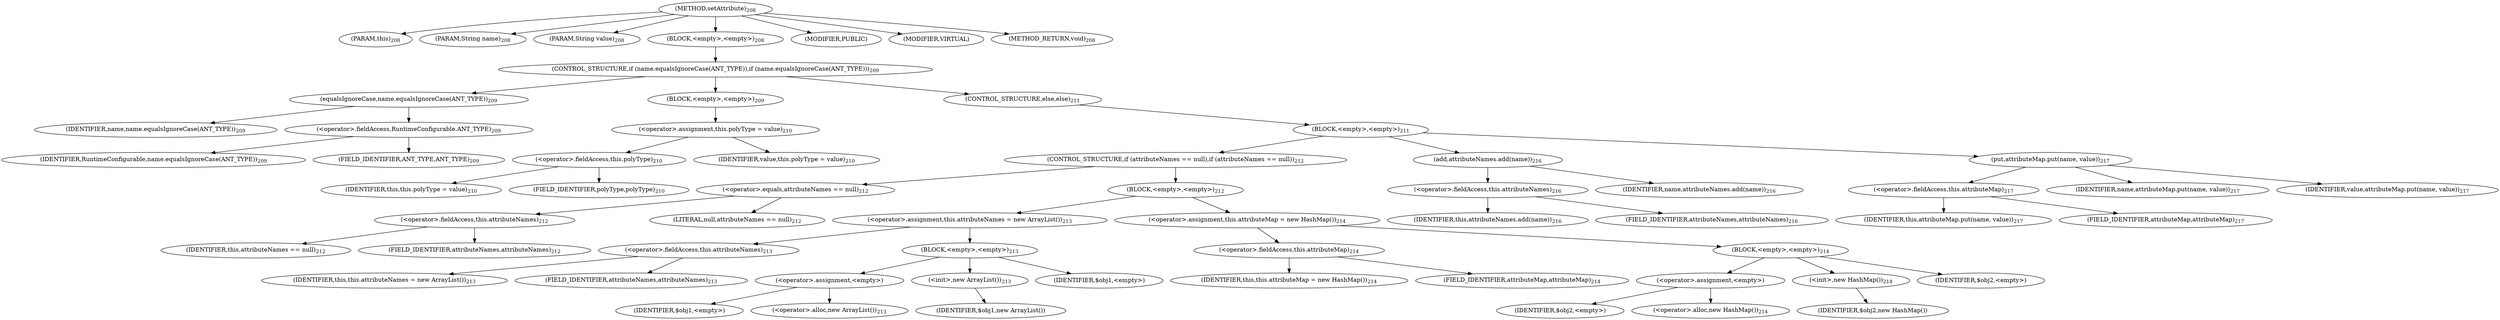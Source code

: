 digraph "setAttribute" {  
"243" [label = <(METHOD,setAttribute)<SUB>208</SUB>> ]
"14" [label = <(PARAM,this)<SUB>208</SUB>> ]
"244" [label = <(PARAM,String name)<SUB>208</SUB>> ]
"245" [label = <(PARAM,String value)<SUB>208</SUB>> ]
"246" [label = <(BLOCK,&lt;empty&gt;,&lt;empty&gt;)<SUB>208</SUB>> ]
"247" [label = <(CONTROL_STRUCTURE,if (name.equalsIgnoreCase(ANT_TYPE)),if (name.equalsIgnoreCase(ANT_TYPE)))<SUB>209</SUB>> ]
"248" [label = <(equalsIgnoreCase,name.equalsIgnoreCase(ANT_TYPE))<SUB>209</SUB>> ]
"249" [label = <(IDENTIFIER,name,name.equalsIgnoreCase(ANT_TYPE))<SUB>209</SUB>> ]
"250" [label = <(&lt;operator&gt;.fieldAccess,RuntimeConfigurable.ANT_TYPE)<SUB>209</SUB>> ]
"251" [label = <(IDENTIFIER,RuntimeConfigurable,name.equalsIgnoreCase(ANT_TYPE))<SUB>209</SUB>> ]
"252" [label = <(FIELD_IDENTIFIER,ANT_TYPE,ANT_TYPE)<SUB>209</SUB>> ]
"253" [label = <(BLOCK,&lt;empty&gt;,&lt;empty&gt;)<SUB>209</SUB>> ]
"254" [label = <(&lt;operator&gt;.assignment,this.polyType = value)<SUB>210</SUB>> ]
"255" [label = <(&lt;operator&gt;.fieldAccess,this.polyType)<SUB>210</SUB>> ]
"13" [label = <(IDENTIFIER,this,this.polyType = value)<SUB>210</SUB>> ]
"256" [label = <(FIELD_IDENTIFIER,polyType,polyType)<SUB>210</SUB>> ]
"257" [label = <(IDENTIFIER,value,this.polyType = value)<SUB>210</SUB>> ]
"258" [label = <(CONTROL_STRUCTURE,else,else)<SUB>211</SUB>> ]
"259" [label = <(BLOCK,&lt;empty&gt;,&lt;empty&gt;)<SUB>211</SUB>> ]
"260" [label = <(CONTROL_STRUCTURE,if (attributeNames == null),if (attributeNames == null))<SUB>212</SUB>> ]
"261" [label = <(&lt;operator&gt;.equals,attributeNames == null)<SUB>212</SUB>> ]
"262" [label = <(&lt;operator&gt;.fieldAccess,this.attributeNames)<SUB>212</SUB>> ]
"263" [label = <(IDENTIFIER,this,attributeNames == null)<SUB>212</SUB>> ]
"264" [label = <(FIELD_IDENTIFIER,attributeNames,attributeNames)<SUB>212</SUB>> ]
"265" [label = <(LITERAL,null,attributeNames == null)<SUB>212</SUB>> ]
"266" [label = <(BLOCK,&lt;empty&gt;,&lt;empty&gt;)<SUB>212</SUB>> ]
"267" [label = <(&lt;operator&gt;.assignment,this.attributeNames = new ArrayList())<SUB>213</SUB>> ]
"268" [label = <(&lt;operator&gt;.fieldAccess,this.attributeNames)<SUB>213</SUB>> ]
"269" [label = <(IDENTIFIER,this,this.attributeNames = new ArrayList())<SUB>213</SUB>> ]
"270" [label = <(FIELD_IDENTIFIER,attributeNames,attributeNames)<SUB>213</SUB>> ]
"271" [label = <(BLOCK,&lt;empty&gt;,&lt;empty&gt;)<SUB>213</SUB>> ]
"272" [label = <(&lt;operator&gt;.assignment,&lt;empty&gt;)> ]
"273" [label = <(IDENTIFIER,$obj1,&lt;empty&gt;)> ]
"274" [label = <(&lt;operator&gt;.alloc,new ArrayList())<SUB>213</SUB>> ]
"275" [label = <(&lt;init&gt;,new ArrayList())<SUB>213</SUB>> ]
"276" [label = <(IDENTIFIER,$obj1,new ArrayList())> ]
"277" [label = <(IDENTIFIER,$obj1,&lt;empty&gt;)> ]
"278" [label = <(&lt;operator&gt;.assignment,this.attributeMap = new HashMap())<SUB>214</SUB>> ]
"279" [label = <(&lt;operator&gt;.fieldAccess,this.attributeMap)<SUB>214</SUB>> ]
"280" [label = <(IDENTIFIER,this,this.attributeMap = new HashMap())<SUB>214</SUB>> ]
"281" [label = <(FIELD_IDENTIFIER,attributeMap,attributeMap)<SUB>214</SUB>> ]
"282" [label = <(BLOCK,&lt;empty&gt;,&lt;empty&gt;)<SUB>214</SUB>> ]
"283" [label = <(&lt;operator&gt;.assignment,&lt;empty&gt;)> ]
"284" [label = <(IDENTIFIER,$obj2,&lt;empty&gt;)> ]
"285" [label = <(&lt;operator&gt;.alloc,new HashMap())<SUB>214</SUB>> ]
"286" [label = <(&lt;init&gt;,new HashMap())<SUB>214</SUB>> ]
"287" [label = <(IDENTIFIER,$obj2,new HashMap())> ]
"288" [label = <(IDENTIFIER,$obj2,&lt;empty&gt;)> ]
"289" [label = <(add,attributeNames.add(name))<SUB>216</SUB>> ]
"290" [label = <(&lt;operator&gt;.fieldAccess,this.attributeNames)<SUB>216</SUB>> ]
"291" [label = <(IDENTIFIER,this,attributeNames.add(name))<SUB>216</SUB>> ]
"292" [label = <(FIELD_IDENTIFIER,attributeNames,attributeNames)<SUB>216</SUB>> ]
"293" [label = <(IDENTIFIER,name,attributeNames.add(name))<SUB>216</SUB>> ]
"294" [label = <(put,attributeMap.put(name, value))<SUB>217</SUB>> ]
"295" [label = <(&lt;operator&gt;.fieldAccess,this.attributeMap)<SUB>217</SUB>> ]
"296" [label = <(IDENTIFIER,this,attributeMap.put(name, value))<SUB>217</SUB>> ]
"297" [label = <(FIELD_IDENTIFIER,attributeMap,attributeMap)<SUB>217</SUB>> ]
"298" [label = <(IDENTIFIER,name,attributeMap.put(name, value))<SUB>217</SUB>> ]
"299" [label = <(IDENTIFIER,value,attributeMap.put(name, value))<SUB>217</SUB>> ]
"300" [label = <(MODIFIER,PUBLIC)> ]
"301" [label = <(MODIFIER,VIRTUAL)> ]
"302" [label = <(METHOD_RETURN,void)<SUB>208</SUB>> ]
  "243" -> "14" 
  "243" -> "244" 
  "243" -> "245" 
  "243" -> "246" 
  "243" -> "300" 
  "243" -> "301" 
  "243" -> "302" 
  "246" -> "247" 
  "247" -> "248" 
  "247" -> "253" 
  "247" -> "258" 
  "248" -> "249" 
  "248" -> "250" 
  "250" -> "251" 
  "250" -> "252" 
  "253" -> "254" 
  "254" -> "255" 
  "254" -> "257" 
  "255" -> "13" 
  "255" -> "256" 
  "258" -> "259" 
  "259" -> "260" 
  "259" -> "289" 
  "259" -> "294" 
  "260" -> "261" 
  "260" -> "266" 
  "261" -> "262" 
  "261" -> "265" 
  "262" -> "263" 
  "262" -> "264" 
  "266" -> "267" 
  "266" -> "278" 
  "267" -> "268" 
  "267" -> "271" 
  "268" -> "269" 
  "268" -> "270" 
  "271" -> "272" 
  "271" -> "275" 
  "271" -> "277" 
  "272" -> "273" 
  "272" -> "274" 
  "275" -> "276" 
  "278" -> "279" 
  "278" -> "282" 
  "279" -> "280" 
  "279" -> "281" 
  "282" -> "283" 
  "282" -> "286" 
  "282" -> "288" 
  "283" -> "284" 
  "283" -> "285" 
  "286" -> "287" 
  "289" -> "290" 
  "289" -> "293" 
  "290" -> "291" 
  "290" -> "292" 
  "294" -> "295" 
  "294" -> "298" 
  "294" -> "299" 
  "295" -> "296" 
  "295" -> "297" 
}
